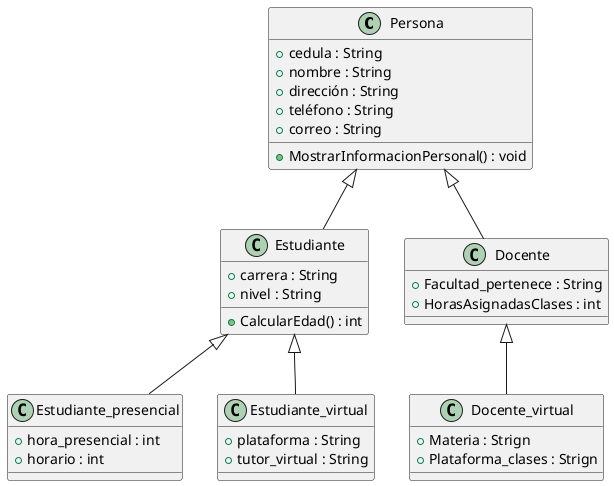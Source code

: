 
@startuml

class Persona {
    + cedula : String
    + nombre : String
    + dirección : String
    + teléfono : String
    + correo : String

    + MostrarInformacionPersonal() : void
}

class Estudiante {
    + carrera : String
    + nivel : String

    + CalcularEdad() : int

}

class Docente {
    + Facultad_pertenece : String
    + HorasAsignadasClases : int
}

class Estudiante_presencial {
    + hora_presencial : int
    + horario : int
}
class Estudiante_virtual {
    + plataforma : String
    + tutor_virtual : String
}

class Docente_virtual {
    + Materia : Strign
    + Plataforma_clases : Strign
}
Persona <|-- Estudiante
Persona <|-- Docente
Estudiante <|-- Estudiante_presencial
Estudiante <|-- Estudiante_virtual
Docente <|-- Docente_virtual

@enduml
